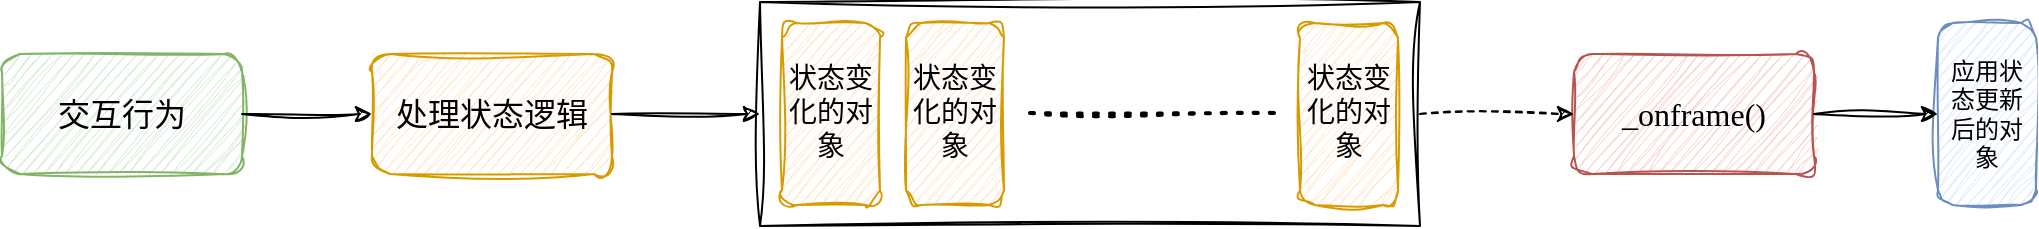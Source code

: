 <mxfile version="20.8.13" type="device"><diagram name="第 1 页" id="H7kWd_XoOG6RunxE5ihb"><mxGraphModel dx="1285" dy="881" grid="0" gridSize="10" guides="1" tooltips="1" connect="1" arrows="1" fold="1" page="1" pageScale="1" pageWidth="1169" pageHeight="827" math="0" shadow="0"><root><mxCell id="0"/><mxCell id="1" parent="0"/><mxCell id="8OudfMm4CU62jwcd6ji4-1" value="_onframe()" style="rounded=1;whiteSpace=wrap;html=1;fillColor=#f8cecc;strokeColor=#b85450;sketch=1;curveFitting=1;jiggle=2;fontSize=16;fontFamily=Comic Sans MS;" vertex="1" parent="1"><mxGeometry x="866" y="256" width="120" height="60" as="geometry"/></mxCell><mxCell id="8OudfMm4CU62jwcd6ji4-2" value="交互行为" style="rounded=1;whiteSpace=wrap;html=1;sketch=1;fontSize=16;fillColor=#d5e8d4;strokeColor=#82b366;fontFamily=Comic Sans MS;curveFitting=1;jiggle=2;" vertex="1" parent="1"><mxGeometry x="80" y="256" width="120" height="60" as="geometry"/></mxCell><mxCell id="8OudfMm4CU62jwcd6ji4-3" value="" style="rounded=0;whiteSpace=wrap;html=1;sketch=1;fontSize=16;fontFamily=Comic Sans MS;curveFitting=1;jiggle=2;" vertex="1" parent="1"><mxGeometry x="459" y="230" width="330" height="112" as="geometry"/></mxCell><mxCell id="8OudfMm4CU62jwcd6ji4-4" value="状态变化的对象" style="rounded=1;whiteSpace=wrap;html=1;sketch=1;fontSize=14;align=center;fillColor=#ffe6cc;strokeColor=#d79b00;fontFamily=Comic Sans MS;curveFitting=1;jiggle=2;" vertex="1" parent="1"><mxGeometry x="470" y="240.5" width="49" height="91" as="geometry"/></mxCell><mxCell id="8OudfMm4CU62jwcd6ji4-5" value="状态变化的对象" style="rounded=1;whiteSpace=wrap;html=1;sketch=1;fontSize=14;align=center;fillColor=#ffe6cc;strokeColor=#d79b00;fontFamily=Comic Sans MS;curveFitting=1;jiggle=2;" vertex="1" parent="1"><mxGeometry x="729" y="240.5" width="49" height="91" as="geometry"/></mxCell><mxCell id="8OudfMm4CU62jwcd6ji4-6" value="状态变化的对象" style="rounded=1;whiteSpace=wrap;html=1;sketch=1;fontSize=14;align=center;fillColor=#ffe6cc;strokeColor=#d79b00;fontFamily=Comic Sans MS;curveFitting=1;jiggle=2;" vertex="1" parent="1"><mxGeometry x="532" y="240.5" width="49" height="91" as="geometry"/></mxCell><mxCell id="8OudfMm4CU62jwcd6ji4-7" value="处理状态逻辑" style="rounded=1;whiteSpace=wrap;html=1;sketch=1;fontSize=16;fillColor=#ffe6cc;strokeColor=#d79b00;fontFamily=Comic Sans MS;curveFitting=1;jiggle=2;" vertex="1" parent="1"><mxGeometry x="265" y="256" width="120" height="60" as="geometry"/></mxCell><mxCell id="8OudfMm4CU62jwcd6ji4-9" value="应用状态更新后的对象" style="rounded=1;whiteSpace=wrap;html=1;sketch=1;fontSize=12;align=center;fillColor=#dae8fc;strokeColor=#6c8ebf;fontFamily=Comic Sans MS;curveFitting=1;jiggle=2;" vertex="1" parent="1"><mxGeometry x="1048" y="240.5" width="49" height="91" as="geometry"/></mxCell><mxCell id="8OudfMm4CU62jwcd6ji4-14" value="" style="endArrow=classic;html=1;rounded=0;fontSize=12;exitX=1;exitY=0.5;exitDx=0;exitDy=0;entryX=0;entryY=0.5;entryDx=0;entryDy=0;fontFamily=Comic Sans MS;sketch=1;curveFitting=1;jiggle=2;" edge="1" parent="1" source="8OudfMm4CU62jwcd6ji4-2" target="8OudfMm4CU62jwcd6ji4-7"><mxGeometry width="50" height="50" relative="1" as="geometry"><mxPoint x="559" y="389" as="sourcePoint"/><mxPoint x="609" y="339" as="targetPoint"/></mxGeometry></mxCell><mxCell id="8OudfMm4CU62jwcd6ji4-15" value="" style="endArrow=classic;html=1;rounded=0;fontSize=12;exitX=1;exitY=0.5;exitDx=0;exitDy=0;entryX=0;entryY=0.5;entryDx=0;entryDy=0;fontFamily=Comic Sans MS;sketch=1;curveFitting=1;jiggle=2;" edge="1" parent="1" source="8OudfMm4CU62jwcd6ji4-7" target="8OudfMm4CU62jwcd6ji4-3"><mxGeometry width="50" height="50" relative="1" as="geometry"><mxPoint x="559" y="389" as="sourcePoint"/><mxPoint x="609" y="339" as="targetPoint"/></mxGeometry></mxCell><mxCell id="8OudfMm4CU62jwcd6ji4-16" value="" style="endArrow=classic;html=1;rounded=0;fontSize=14;exitX=1;exitY=0.5;exitDx=0;exitDy=0;entryX=0;entryY=0.5;entryDx=0;entryDy=0;fontFamily=Comic Sans MS;sketch=1;curveFitting=1;jiggle=2;dashed=1;" edge="1" parent="1" source="8OudfMm4CU62jwcd6ji4-3" target="8OudfMm4CU62jwcd6ji4-1"><mxGeometry width="50" height="50" relative="1" as="geometry"><mxPoint x="559" y="389" as="sourcePoint"/><mxPoint x="609" y="339" as="targetPoint"/></mxGeometry></mxCell><mxCell id="8OudfMm4CU62jwcd6ji4-17" value="" style="endArrow=classic;html=1;rounded=0;fontSize=14;exitX=1;exitY=0.5;exitDx=0;exitDy=0;entryX=0;entryY=0.5;entryDx=0;entryDy=0;fontFamily=Comic Sans MS;sketch=1;curveFitting=1;jiggle=2;" edge="1" parent="1" source="8OudfMm4CU62jwcd6ji4-1" target="8OudfMm4CU62jwcd6ji4-9"><mxGeometry width="50" height="50" relative="1" as="geometry"><mxPoint x="559" y="389" as="sourcePoint"/><mxPoint x="609" y="339" as="targetPoint"/></mxGeometry></mxCell><mxCell id="8OudfMm4CU62jwcd6ji4-18" value="" style="endArrow=none;dashed=1;html=1;dashPattern=1 3;strokeWidth=2;rounded=0;fontSize=14;fontFamily=Comic Sans MS;sketch=1;curveFitting=1;jiggle=2;" edge="1" parent="1"><mxGeometry width="50" height="50" relative="1" as="geometry"><mxPoint x="594" y="285.47" as="sourcePoint"/><mxPoint x="716" y="285.47" as="targetPoint"/></mxGeometry></mxCell></root></mxGraphModel></diagram></mxfile>